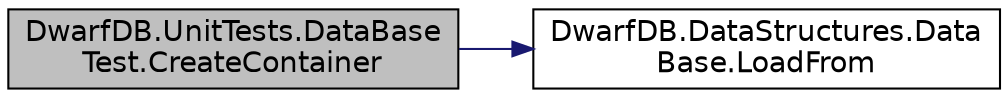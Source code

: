 digraph "DwarfDB.UnitTests.DataBaseTest.CreateContainer"
{
  edge [fontname="Helvetica",fontsize="14",labelfontname="Helvetica",labelfontsize="14"];
  node [fontname="Helvetica",fontsize="14",shape=record];
  rankdir="LR";
  Node1 [label="DwarfDB.UnitTests.DataBase\lTest.CreateContainer",height=0.2,width=0.4,color="black", fillcolor="grey75", style="filled", fontcolor="black"];
  Node1 -> Node2 [color="midnightblue",fontsize="14",style="solid",fontname="Helvetica"];
  Node2 [label="DwarfDB.DataStructures.Data\lBase.LoadFrom",height=0.2,width=0.4,color="black", fillcolor="white", style="filled",URL="$da/dfc/class_dwarf_d_b_1_1_data_structures_1_1_data_base.html#af709d60f64dc5065a95dc678ebc03f30"];
}
